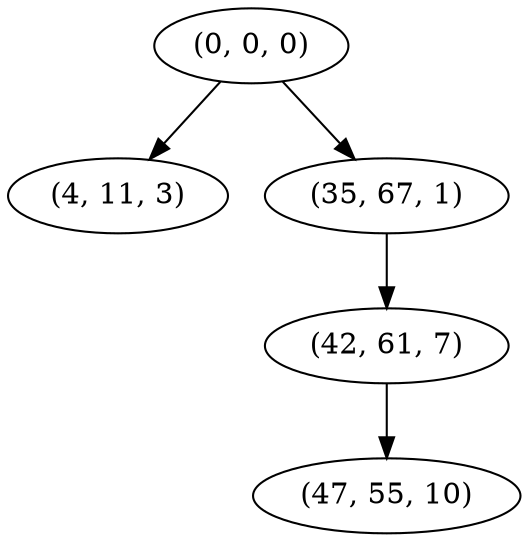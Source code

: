 digraph tree {
    "(0, 0, 0)";
    "(4, 11, 3)";
    "(35, 67, 1)";
    "(42, 61, 7)";
    "(47, 55, 10)";
    "(0, 0, 0)" -> "(4, 11, 3)";
    "(0, 0, 0)" -> "(35, 67, 1)";
    "(35, 67, 1)" -> "(42, 61, 7)";
    "(42, 61, 7)" -> "(47, 55, 10)";
}
